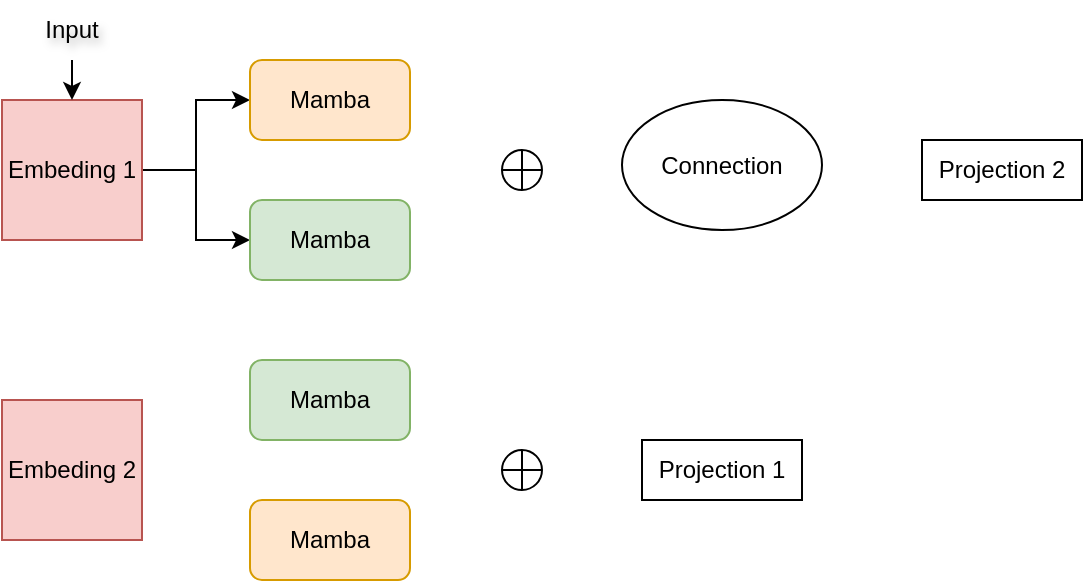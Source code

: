 <mxfile version="26.3.0">
  <diagram name="第 1 页" id="sgLHbW3q-VtfmZkZAssp">
    <mxGraphModel dx="778" dy="472" grid="1" gridSize="10" guides="1" tooltips="1" connect="1" arrows="1" fold="1" page="1" pageScale="1" pageWidth="827" pageHeight="1169" math="0" shadow="0">
      <root>
        <mxCell id="0" />
        <mxCell id="1" parent="0" />
        <mxCell id="IY-vPQJXDDbbcd6xCSo9-20" style="edgeStyle=orthogonalEdgeStyle;rounded=0;orthogonalLoop=1;jettySize=auto;html=1;exitX=1;exitY=0.5;exitDx=0;exitDy=0;entryX=0;entryY=0.5;entryDx=0;entryDy=0;" edge="1" parent="1" source="IY-vPQJXDDbbcd6xCSo9-1" target="IY-vPQJXDDbbcd6xCSo9-4">
          <mxGeometry relative="1" as="geometry" />
        </mxCell>
        <mxCell id="IY-vPQJXDDbbcd6xCSo9-21" style="edgeStyle=orthogonalEdgeStyle;rounded=0;orthogonalLoop=1;jettySize=auto;html=1;entryX=0;entryY=0.5;entryDx=0;entryDy=0;" edge="1" parent="1" source="IY-vPQJXDDbbcd6xCSo9-1" target="IY-vPQJXDDbbcd6xCSo9-6">
          <mxGeometry relative="1" as="geometry" />
        </mxCell>
        <mxCell id="IY-vPQJXDDbbcd6xCSo9-1" value="Embeding 1" style="whiteSpace=wrap;html=1;aspect=fixed;fillColor=#f8cecc;strokeColor=#b85450;" vertex="1" parent="1">
          <mxGeometry x="210" y="310" width="70" height="70" as="geometry" />
        </mxCell>
        <mxCell id="IY-vPQJXDDbbcd6xCSo9-2" value="Embeding 2" style="whiteSpace=wrap;html=1;aspect=fixed;fillColor=#f8cecc;strokeColor=#b85450;" vertex="1" parent="1">
          <mxGeometry x="210" y="460" width="70" height="70" as="geometry" />
        </mxCell>
        <mxCell id="IY-vPQJXDDbbcd6xCSo9-19" style="edgeStyle=orthogonalEdgeStyle;rounded=0;orthogonalLoop=1;jettySize=auto;html=1;exitX=0.5;exitY=1;exitDx=0;exitDy=0;entryX=0.5;entryY=0;entryDx=0;entryDy=0;" edge="1" parent="1" source="IY-vPQJXDDbbcd6xCSo9-3" target="IY-vPQJXDDbbcd6xCSo9-1">
          <mxGeometry relative="1" as="geometry" />
        </mxCell>
        <mxCell id="IY-vPQJXDDbbcd6xCSo9-3" value="Input" style="text;html=1;align=center;verticalAlign=middle;whiteSpace=wrap;rounded=0;spacing=3;textShadow=1;" vertex="1" parent="1">
          <mxGeometry x="215" y="260" width="60" height="30" as="geometry" />
        </mxCell>
        <mxCell id="IY-vPQJXDDbbcd6xCSo9-4" value="Mamba" style="rounded=1;whiteSpace=wrap;html=1;fillColor=#ffe6cc;strokeColor=#d79b00;" vertex="1" parent="1">
          <mxGeometry x="334" y="290" width="80" height="40" as="geometry" />
        </mxCell>
        <mxCell id="IY-vPQJXDDbbcd6xCSo9-5" value="Mamba" style="rounded=1;whiteSpace=wrap;html=1;fillColor=#d5e8d4;strokeColor=#82b366;" vertex="1" parent="1">
          <mxGeometry x="334" y="440" width="80" height="40" as="geometry" />
        </mxCell>
        <mxCell id="IY-vPQJXDDbbcd6xCSo9-6" value="Mamba" style="rounded=1;whiteSpace=wrap;html=1;fillColor=#d5e8d4;strokeColor=#82b366;" vertex="1" parent="1">
          <mxGeometry x="334" y="360" width="80" height="40" as="geometry" />
        </mxCell>
        <mxCell id="IY-vPQJXDDbbcd6xCSo9-7" value="Mamba" style="rounded=1;whiteSpace=wrap;html=1;fillColor=#ffe6cc;strokeColor=#d79b00;" vertex="1" parent="1">
          <mxGeometry x="334" y="510" width="80" height="40" as="geometry" />
        </mxCell>
        <mxCell id="IY-vPQJXDDbbcd6xCSo9-8" value="" style="group" vertex="1" connectable="0" parent="1">
          <mxGeometry x="460" y="335" width="20" height="20" as="geometry" />
        </mxCell>
        <mxCell id="IY-vPQJXDDbbcd6xCSo9-9" value="" style="ellipse;whiteSpace=wrap;html=1;aspect=fixed;" vertex="1" parent="IY-vPQJXDDbbcd6xCSo9-8">
          <mxGeometry width="20" height="20" as="geometry" />
        </mxCell>
        <mxCell id="IY-vPQJXDDbbcd6xCSo9-10" value="" style="endArrow=none;html=1;rounded=0;fontColor=#46495D;exitX=1;exitY=0.5;exitDx=0;exitDy=0;entryX=0;entryY=0.5;entryDx=0;entryDy=0;" edge="1" parent="IY-vPQJXDDbbcd6xCSo9-8" source="IY-vPQJXDDbbcd6xCSo9-9" target="IY-vPQJXDDbbcd6xCSo9-9">
          <mxGeometry width="50" height="50" relative="1" as="geometry">
            <mxPoint x="27" y="-187" as="sourcePoint" />
            <mxPoint x="13" y="-173" as="targetPoint" />
          </mxGeometry>
        </mxCell>
        <mxCell id="IY-vPQJXDDbbcd6xCSo9-11" value="" style="endArrow=none;html=1;rounded=0;fontColor=#46495D;exitX=0.5;exitY=0;exitDx=0;exitDy=0;entryX=0.5;entryY=1;entryDx=0;entryDy=0;" edge="1" parent="IY-vPQJXDDbbcd6xCSo9-8" source="IY-vPQJXDDbbcd6xCSo9-9" target="IY-vPQJXDDbbcd6xCSo9-9">
          <mxGeometry width="50" height="50" relative="1" as="geometry">
            <mxPoint x="30" as="sourcePoint" />
            <mxPoint x="10" as="targetPoint" />
            <Array as="points" />
          </mxGeometry>
        </mxCell>
        <mxCell id="IY-vPQJXDDbbcd6xCSo9-12" value="" style="group" vertex="1" connectable="0" parent="1">
          <mxGeometry x="460" y="485" width="20" height="20" as="geometry" />
        </mxCell>
        <mxCell id="IY-vPQJXDDbbcd6xCSo9-13" value="" style="ellipse;whiteSpace=wrap;html=1;aspect=fixed;" vertex="1" parent="IY-vPQJXDDbbcd6xCSo9-12">
          <mxGeometry width="20" height="20" as="geometry" />
        </mxCell>
        <mxCell id="IY-vPQJXDDbbcd6xCSo9-14" value="" style="endArrow=none;html=1;rounded=0;fontColor=#46495D;exitX=1;exitY=0.5;exitDx=0;exitDy=0;entryX=0;entryY=0.5;entryDx=0;entryDy=0;" edge="1" parent="IY-vPQJXDDbbcd6xCSo9-12" source="IY-vPQJXDDbbcd6xCSo9-13" target="IY-vPQJXDDbbcd6xCSo9-13">
          <mxGeometry width="50" height="50" relative="1" as="geometry">
            <mxPoint x="27" y="-187" as="sourcePoint" />
            <mxPoint x="13" y="-173" as="targetPoint" />
          </mxGeometry>
        </mxCell>
        <mxCell id="IY-vPQJXDDbbcd6xCSo9-15" value="" style="endArrow=none;html=1;rounded=0;fontColor=#46495D;exitX=0.5;exitY=0;exitDx=0;exitDy=0;entryX=0.5;entryY=1;entryDx=0;entryDy=0;" edge="1" parent="IY-vPQJXDDbbcd6xCSo9-12" source="IY-vPQJXDDbbcd6xCSo9-13" target="IY-vPQJXDDbbcd6xCSo9-13">
          <mxGeometry width="50" height="50" relative="1" as="geometry">
            <mxPoint x="30" as="sourcePoint" />
            <mxPoint x="10" as="targetPoint" />
            <Array as="points" />
          </mxGeometry>
        </mxCell>
        <mxCell id="IY-vPQJXDDbbcd6xCSo9-16" value="Projection 1" style="rounded=0;whiteSpace=wrap;html=1;" vertex="1" parent="1">
          <mxGeometry x="530" y="480" width="80" height="30" as="geometry" />
        </mxCell>
        <mxCell id="IY-vPQJXDDbbcd6xCSo9-17" value="Projection 2" style="rounded=0;whiteSpace=wrap;html=1;" vertex="1" parent="1">
          <mxGeometry x="670" y="330" width="80" height="30" as="geometry" />
        </mxCell>
        <mxCell id="IY-vPQJXDDbbcd6xCSo9-18" value="Connection" style="ellipse;whiteSpace=wrap;html=1;" vertex="1" parent="1">
          <mxGeometry x="520" y="310" width="100" height="65" as="geometry" />
        </mxCell>
      </root>
    </mxGraphModel>
  </diagram>
</mxfile>

